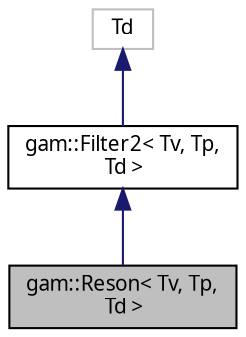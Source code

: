 digraph "gam::Reson&lt; Tv, Tp, Td &gt;"
{
 // LATEX_PDF_SIZE
  bgcolor="transparent";
  edge [fontname="FreeSans.ttf",fontsize="10",labelfontname="FreeSans.ttf",labelfontsize="10"];
  node [fontname="FreeSans.ttf",fontsize="10",shape=record];
  Node1 [label="gam::Reson\< Tv, Tp,\l Td \>",height=0.2,width=0.4,color="black", fillcolor="grey75", style="filled", fontcolor="black",tooltip="Two-pole resonator."];
  Node2 -> Node1 [dir="back",color="midnightblue",fontsize="10",style="solid",fontname="FreeSans.ttf"];
  Node2 [label="gam::Filter2\< Tv, Tp,\l Td \>",height=0.2,width=0.4,color="black",URL="$classgam_1_1_filter2.html",tooltip="Abstract base class for 2-pole or 2-zero filter."];
  Node3 -> Node2 [dir="back",color="midnightblue",fontsize="10",style="solid",fontname="FreeSans.ttf"];
  Node3 [label="Td",height=0.2,width=0.4,color="grey75",tooltip=" "];
}
